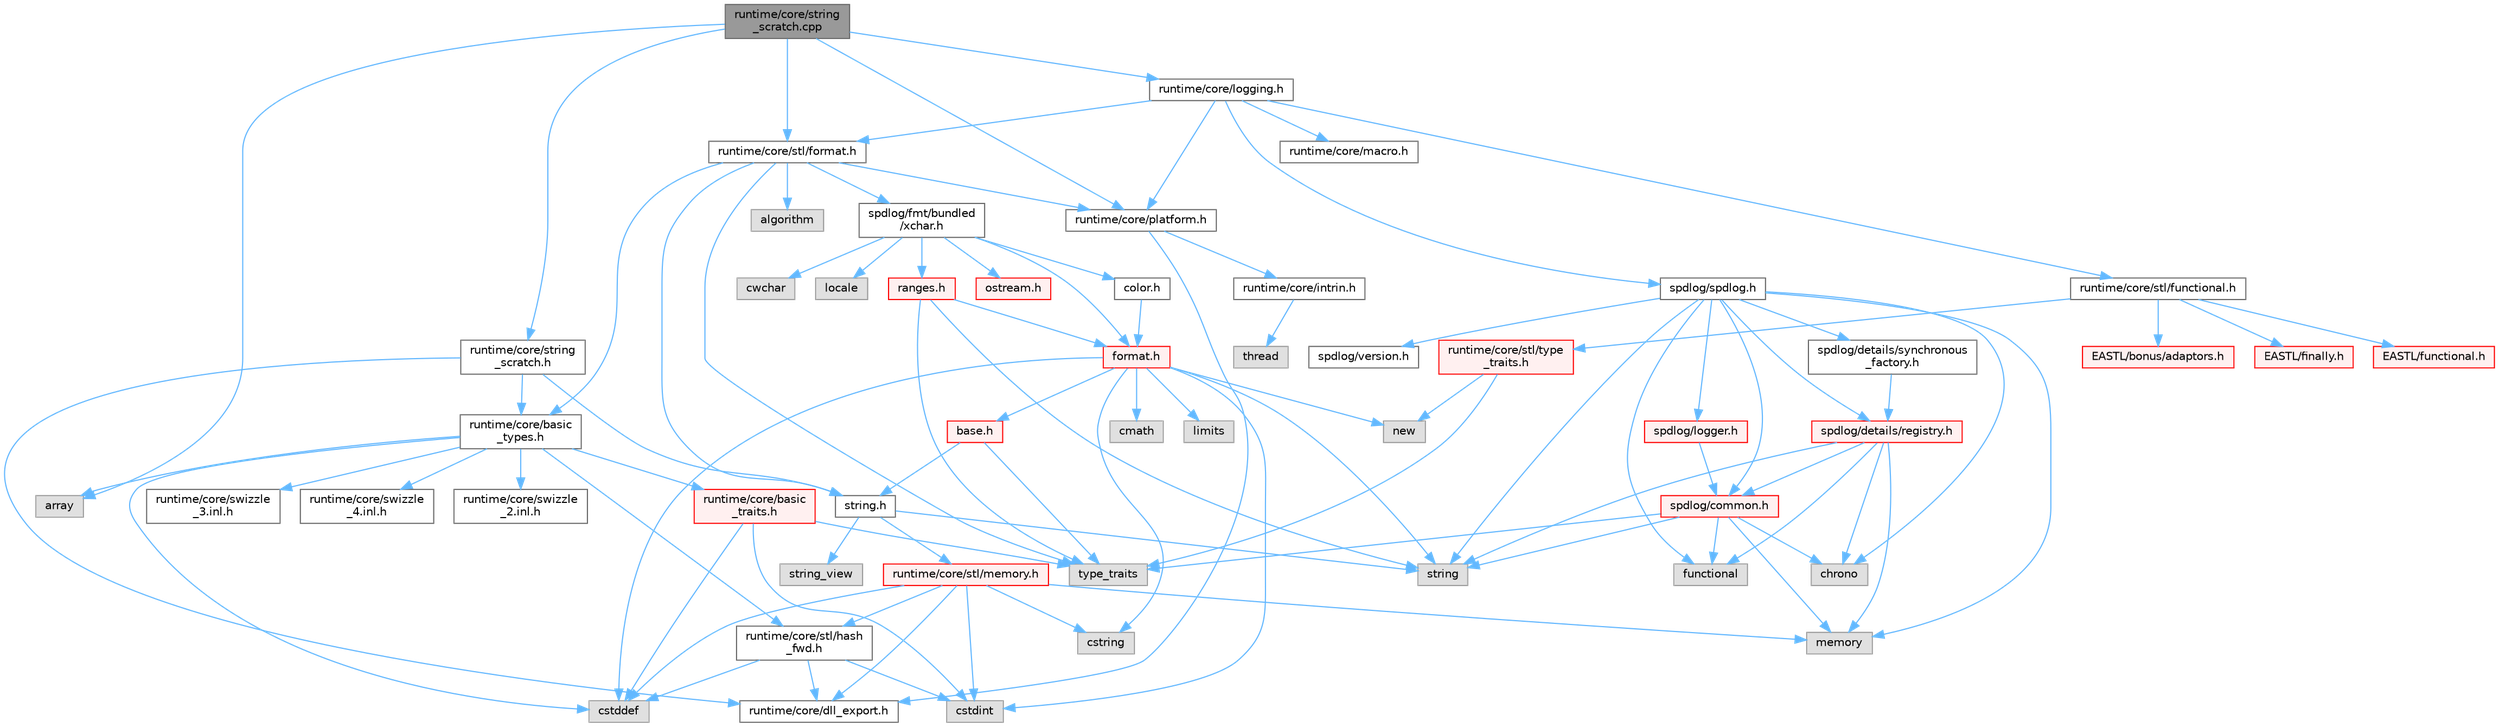 digraph "runtime/core/string_scratch.cpp"
{
 // LATEX_PDF_SIZE
  bgcolor="transparent";
  edge [fontname=Helvetica,fontsize=10,labelfontname=Helvetica,labelfontsize=10];
  node [fontname=Helvetica,fontsize=10,shape=box,height=0.2,width=0.4];
  Node1 [id="Node000001",label="runtime/core/string\l_scratch.cpp",height=0.2,width=0.4,color="gray40", fillcolor="grey60", style="filled", fontcolor="black",tooltip=" "];
  Node1 -> Node2 [id="edge1_Node000001_Node000002",color="steelblue1",style="solid",tooltip=" "];
  Node2 [id="Node000002",label="array",height=0.2,width=0.4,color="grey60", fillcolor="#E0E0E0", style="filled",tooltip=" "];
  Node1 -> Node3 [id="edge2_Node000001_Node000003",color="steelblue1",style="solid",tooltip=" "];
  Node3 [id="Node000003",label="runtime/core/platform.h",height=0.2,width=0.4,color="grey40", fillcolor="white", style="filled",URL="$core_2_platform_8h.html",tooltip=" "];
  Node3 -> Node4 [id="edge3_Node000003_Node000004",color="steelblue1",style="solid",tooltip=" "];
  Node4 [id="Node000004",label="runtime/core/dll_export.h",height=0.2,width=0.4,color="grey40", fillcolor="white", style="filled",URL="$dll__export_8h.html",tooltip=" "];
  Node3 -> Node5 [id="edge4_Node000003_Node000005",color="steelblue1",style="solid",tooltip=" "];
  Node5 [id="Node000005",label="runtime/core/intrin.h",height=0.2,width=0.4,color="grey40", fillcolor="white", style="filled",URL="$intrin_8h.html",tooltip=" "];
  Node5 -> Node6 [id="edge5_Node000005_Node000006",color="steelblue1",style="solid",tooltip=" "];
  Node6 [id="Node000006",label="thread",height=0.2,width=0.4,color="grey60", fillcolor="#E0E0E0", style="filled",tooltip=" "];
  Node1 -> Node7 [id="edge6_Node000001_Node000007",color="steelblue1",style="solid",tooltip=" "];
  Node7 [id="Node000007",label="runtime/core/stl/format.h",height=0.2,width=0.4,color="grey40", fillcolor="white", style="filled",URL="$core_2stl_2format_8h.html",tooltip=" "];
  Node7 -> Node8 [id="edge7_Node000007_Node000008",color="steelblue1",style="solid",tooltip=" "];
  Node8 [id="Node000008",label="type_traits",height=0.2,width=0.4,color="grey60", fillcolor="#E0E0E0", style="filled",tooltip=" "];
  Node7 -> Node9 [id="edge8_Node000007_Node000009",color="steelblue1",style="solid",tooltip=" "];
  Node9 [id="Node000009",label="algorithm",height=0.2,width=0.4,color="grey60", fillcolor="#E0E0E0", style="filled",tooltip=" "];
  Node7 -> Node10 [id="edge9_Node000007_Node000010",color="steelblue1",style="solid",tooltip=" "];
  Node10 [id="Node000010",label="spdlog/fmt/bundled\l/xchar.h",height=0.2,width=0.4,color="grey40", fillcolor="white", style="filled",URL="$bundled_2xchar_8h.html",tooltip=" "];
  Node10 -> Node11 [id="edge10_Node000010_Node000011",color="steelblue1",style="solid",tooltip=" "];
  Node11 [id="Node000011",label="color.h",height=0.2,width=0.4,color="grey40", fillcolor="white", style="filled",URL="$spdlog_2include_2spdlog_2fmt_2bundled_2color_8h.html",tooltip=" "];
  Node11 -> Node12 [id="edge11_Node000011_Node000012",color="steelblue1",style="solid",tooltip=" "];
  Node12 [id="Node000012",label="format.h",height=0.2,width=0.4,color="red", fillcolor="#FFF0F0", style="filled",URL="$spdlog_2include_2spdlog_2fmt_2bundled_2format_8h.html",tooltip=" "];
  Node12 -> Node13 [id="edge12_Node000012_Node000013",color="steelblue1",style="solid",tooltip=" "];
  Node13 [id="Node000013",label="base.h",height=0.2,width=0.4,color="red", fillcolor="#FFF0F0", style="filled",URL="$base_8h.html",tooltip=" "];
  Node13 -> Node16 [id="edge13_Node000013_Node000016",color="steelblue1",style="solid",tooltip=" "];
  Node16 [id="Node000016",label="string.h",height=0.2,width=0.4,color="grey40", fillcolor="white", style="filled",URL="$string_8h.html",tooltip=" "];
  Node16 -> Node17 [id="edge14_Node000016_Node000017",color="steelblue1",style="solid",tooltip=" "];
  Node17 [id="Node000017",label="string",height=0.2,width=0.4,color="grey60", fillcolor="#E0E0E0", style="filled",tooltip=" "];
  Node16 -> Node18 [id="edge15_Node000016_Node000018",color="steelblue1",style="solid",tooltip=" "];
  Node18 [id="Node000018",label="string_view",height=0.2,width=0.4,color="grey60", fillcolor="#E0E0E0", style="filled",tooltip=" "];
  Node16 -> Node19 [id="edge16_Node000016_Node000019",color="steelblue1",style="solid",tooltip=" "];
  Node19 [id="Node000019",label="runtime/core/stl/memory.h",height=0.2,width=0.4,color="red", fillcolor="#FFF0F0", style="filled",URL="$core_2stl_2memory_8h.html",tooltip=" "];
  Node19 -> Node20 [id="edge17_Node000019_Node000020",color="steelblue1",style="solid",tooltip=" "];
  Node20 [id="Node000020",label="cstddef",height=0.2,width=0.4,color="grey60", fillcolor="#E0E0E0", style="filled",tooltip=" "];
  Node19 -> Node21 [id="edge18_Node000019_Node000021",color="steelblue1",style="solid",tooltip=" "];
  Node21 [id="Node000021",label="cstdint",height=0.2,width=0.4,color="grey60", fillcolor="#E0E0E0", style="filled",tooltip=" "];
  Node19 -> Node23 [id="edge19_Node000019_Node000023",color="steelblue1",style="solid",tooltip=" "];
  Node23 [id="Node000023",label="memory",height=0.2,width=0.4,color="grey60", fillcolor="#E0E0E0", style="filled",tooltip=" "];
  Node19 -> Node24 [id="edge20_Node000019_Node000024",color="steelblue1",style="solid",tooltip=" "];
  Node24 [id="Node000024",label="cstring",height=0.2,width=0.4,color="grey60", fillcolor="#E0E0E0", style="filled",tooltip=" "];
  Node19 -> Node4 [id="edge21_Node000019_Node000004",color="steelblue1",style="solid",tooltip=" "];
  Node19 -> Node160 [id="edge22_Node000019_Node000160",color="steelblue1",style="solid",tooltip=" "];
  Node160 [id="Node000160",label="runtime/core/stl/hash\l_fwd.h",height=0.2,width=0.4,color="grey40", fillcolor="white", style="filled",URL="$hash__fwd_8h.html",tooltip=" "];
  Node160 -> Node20 [id="edge23_Node000160_Node000020",color="steelblue1",style="solid",tooltip=" "];
  Node160 -> Node21 [id="edge24_Node000160_Node000021",color="steelblue1",style="solid",tooltip=" "];
  Node160 -> Node4 [id="edge25_Node000160_Node000004",color="steelblue1",style="solid",tooltip=" "];
  Node13 -> Node8 [id="edge26_Node000013_Node000008",color="steelblue1",style="solid",tooltip=" "];
  Node12 -> Node161 [id="edge27_Node000012_Node000161",color="steelblue1",style="solid",tooltip=" "];
  Node161 [id="Node000161",label="cmath",height=0.2,width=0.4,color="grey60", fillcolor="#E0E0E0", style="filled",tooltip=" "];
  Node12 -> Node20 [id="edge28_Node000012_Node000020",color="steelblue1",style="solid",tooltip=" "];
  Node12 -> Node21 [id="edge29_Node000012_Node000021",color="steelblue1",style="solid",tooltip=" "];
  Node12 -> Node24 [id="edge30_Node000012_Node000024",color="steelblue1",style="solid",tooltip=" "];
  Node12 -> Node162 [id="edge31_Node000012_Node000162",color="steelblue1",style="solid",tooltip=" "];
  Node162 [id="Node000162",label="limits",height=0.2,width=0.4,color="grey60", fillcolor="#E0E0E0", style="filled",tooltip=" "];
  Node12 -> Node60 [id="edge32_Node000012_Node000060",color="steelblue1",style="solid",tooltip=" "];
  Node60 [id="Node000060",label="new",height=0.2,width=0.4,color="grey60", fillcolor="#E0E0E0", style="filled",tooltip=" "];
  Node12 -> Node17 [id="edge33_Node000012_Node000017",color="steelblue1",style="solid",tooltip=" "];
  Node10 -> Node12 [id="edge34_Node000010_Node000012",color="steelblue1",style="solid",tooltip=" "];
  Node10 -> Node170 [id="edge35_Node000010_Node000170",color="steelblue1",style="solid",tooltip=" "];
  Node170 [id="Node000170",label="ostream.h",height=0.2,width=0.4,color="red", fillcolor="#FFF0F0", style="filled",URL="$ostream_8h.html",tooltip=" "];
  Node10 -> Node177 [id="edge36_Node000010_Node000177",color="steelblue1",style="solid",tooltip=" "];
  Node177 [id="Node000177",label="ranges.h",height=0.2,width=0.4,color="red", fillcolor="#FFF0F0", style="filled",URL="$bundled_2ranges_8h.html",tooltip=" "];
  Node177 -> Node17 [id="edge37_Node000177_Node000017",color="steelblue1",style="solid",tooltip=" "];
  Node177 -> Node8 [id="edge38_Node000177_Node000008",color="steelblue1",style="solid",tooltip=" "];
  Node177 -> Node12 [id="edge39_Node000177_Node000012",color="steelblue1",style="solid",tooltip=" "];
  Node10 -> Node180 [id="edge40_Node000010_Node000180",color="steelblue1",style="solid",tooltip=" "];
  Node180 [id="Node000180",label="cwchar",height=0.2,width=0.4,color="grey60", fillcolor="#E0E0E0", style="filled",tooltip=" "];
  Node10 -> Node169 [id="edge41_Node000010_Node000169",color="steelblue1",style="solid",tooltip=" "];
  Node169 [id="Node000169",label="locale",height=0.2,width=0.4,color="grey60", fillcolor="#E0E0E0", style="filled",tooltip=" "];
  Node7 -> Node181 [id="edge42_Node000007_Node000181",color="steelblue1",style="solid",tooltip=" "];
  Node181 [id="Node000181",label="runtime/core/basic\l_types.h",height=0.2,width=0.4,color="grey40", fillcolor="white", style="filled",URL="$basic__types_8h.html",tooltip=" "];
  Node181 -> Node20 [id="edge43_Node000181_Node000020",color="steelblue1",style="solid",tooltip=" "];
  Node181 -> Node2 [id="edge44_Node000181_Node000002",color="steelblue1",style="solid",tooltip=" "];
  Node181 -> Node160 [id="edge45_Node000181_Node000160",color="steelblue1",style="solid",tooltip=" "];
  Node181 -> Node182 [id="edge46_Node000181_Node000182",color="steelblue1",style="solid",tooltip=" "];
  Node182 [id="Node000182",label="runtime/core/basic\l_traits.h",height=0.2,width=0.4,color="red", fillcolor="#FFF0F0", style="filled",URL="$basic__traits_8h.html",tooltip=" "];
  Node182 -> Node21 [id="edge47_Node000182_Node000021",color="steelblue1",style="solid",tooltip=" "];
  Node182 -> Node20 [id="edge48_Node000182_Node000020",color="steelblue1",style="solid",tooltip=" "];
  Node182 -> Node8 [id="edge49_Node000182_Node000008",color="steelblue1",style="solid",tooltip=" "];
  Node181 -> Node186 [id="edge50_Node000181_Node000186",color="steelblue1",style="solid",tooltip=" "];
  Node186 [id="Node000186",label="runtime/core/swizzle\l_2.inl.h",height=0.2,width=0.4,color="grey40", fillcolor="white", style="filled",URL="$core_2swizzle__2_8inl_8h.html",tooltip=" "];
  Node181 -> Node187 [id="edge51_Node000181_Node000187",color="steelblue1",style="solid",tooltip=" "];
  Node187 [id="Node000187",label="runtime/core/swizzle\l_3.inl.h",height=0.2,width=0.4,color="grey40", fillcolor="white", style="filled",URL="$core_2swizzle__3_8inl_8h.html",tooltip=" "];
  Node181 -> Node188 [id="edge52_Node000181_Node000188",color="steelblue1",style="solid",tooltip=" "];
  Node188 [id="Node000188",label="runtime/core/swizzle\l_4.inl.h",height=0.2,width=0.4,color="grey40", fillcolor="white", style="filled",URL="$core_2swizzle__4_8inl_8h.html",tooltip=" "];
  Node7 -> Node16 [id="edge53_Node000007_Node000016",color="steelblue1",style="solid",tooltip=" "];
  Node7 -> Node3 [id="edge54_Node000007_Node000003",color="steelblue1",style="solid",tooltip=" "];
  Node1 -> Node189 [id="edge55_Node000001_Node000189",color="steelblue1",style="solid",tooltip=" "];
  Node189 [id="Node000189",label="runtime/core/logging.h",height=0.2,width=0.4,color="grey40", fillcolor="white", style="filled",URL="$logging_8h.html",tooltip=" "];
  Node189 -> Node190 [id="edge56_Node000189_Node000190",color="steelblue1",style="solid",tooltip=" "];
  Node190 [id="Node000190",label="spdlog/spdlog.h",height=0.2,width=0.4,color="grey40", fillcolor="white", style="filled",URL="$spdlog_8h.html",tooltip=" "];
  Node190 -> Node191 [id="edge57_Node000190_Node000191",color="steelblue1",style="solid",tooltip=" "];
  Node191 [id="Node000191",label="spdlog/common.h",height=0.2,width=0.4,color="red", fillcolor="#FFF0F0", style="filled",URL="$common_8h.html",tooltip=" "];
  Node191 -> Node173 [id="edge58_Node000191_Node000173",color="steelblue1",style="solid",tooltip=" "];
  Node173 [id="Node000173",label="chrono",height=0.2,width=0.4,color="grey60", fillcolor="#E0E0E0", style="filled",tooltip=" "];
  Node191 -> Node196 [id="edge59_Node000191_Node000196",color="steelblue1",style="solid",tooltip=" "];
  Node196 [id="Node000196",label="functional",height=0.2,width=0.4,color="grey60", fillcolor="#E0E0E0", style="filled",tooltip=" "];
  Node191 -> Node23 [id="edge60_Node000191_Node000023",color="steelblue1",style="solid",tooltip=" "];
  Node191 -> Node17 [id="edge61_Node000191_Node000017",color="steelblue1",style="solid",tooltip=" "];
  Node191 -> Node8 [id="edge62_Node000191_Node000008",color="steelblue1",style="solid",tooltip=" "];
  Node190 -> Node200 [id="edge63_Node000190_Node000200",color="steelblue1",style="solid",tooltip=" "];
  Node200 [id="Node000200",label="spdlog/details/registry.h",height=0.2,width=0.4,color="red", fillcolor="#FFF0F0", style="filled",URL="$registry_8h.html",tooltip=" "];
  Node200 -> Node191 [id="edge64_Node000200_Node000191",color="steelblue1",style="solid",tooltip=" "];
  Node200 -> Node173 [id="edge65_Node000200_Node000173",color="steelblue1",style="solid",tooltip=" "];
  Node200 -> Node196 [id="edge66_Node000200_Node000196",color="steelblue1",style="solid",tooltip=" "];
  Node200 -> Node23 [id="edge67_Node000200_Node000023",color="steelblue1",style="solid",tooltip=" "];
  Node200 -> Node17 [id="edge68_Node000200_Node000017",color="steelblue1",style="solid",tooltip=" "];
  Node190 -> Node205 [id="edge69_Node000190_Node000205",color="steelblue1",style="solid",tooltip=" "];
  Node205 [id="Node000205",label="spdlog/details/synchronous\l_factory.h",height=0.2,width=0.4,color="grey40", fillcolor="white", style="filled",URL="$synchronous__factory_8h.html",tooltip=" "];
  Node205 -> Node200 [id="edge70_Node000205_Node000200",color="steelblue1",style="solid",tooltip=" "];
  Node190 -> Node206 [id="edge71_Node000190_Node000206",color="steelblue1",style="solid",tooltip=" "];
  Node206 [id="Node000206",label="spdlog/logger.h",height=0.2,width=0.4,color="red", fillcolor="#FFF0F0", style="filled",URL="$logger_8h.html",tooltip=" "];
  Node206 -> Node191 [id="edge72_Node000206_Node000191",color="steelblue1",style="solid",tooltip=" "];
  Node190 -> Node212 [id="edge73_Node000190_Node000212",color="steelblue1",style="solid",tooltip=" "];
  Node212 [id="Node000212",label="spdlog/version.h",height=0.2,width=0.4,color="grey40", fillcolor="white", style="filled",URL="$spdlog_2include_2spdlog_2version_8h.html",tooltip=" "];
  Node190 -> Node173 [id="edge74_Node000190_Node000173",color="steelblue1",style="solid",tooltip=" "];
  Node190 -> Node196 [id="edge75_Node000190_Node000196",color="steelblue1",style="solid",tooltip=" "];
  Node190 -> Node23 [id="edge76_Node000190_Node000023",color="steelblue1",style="solid",tooltip=" "];
  Node190 -> Node17 [id="edge77_Node000190_Node000017",color="steelblue1",style="solid",tooltip=" "];
  Node189 -> Node213 [id="edge78_Node000189_Node000213",color="steelblue1",style="solid",tooltip=" "];
  Node213 [id="Node000213",label="runtime/core/stl/functional.h",height=0.2,width=0.4,color="grey40", fillcolor="white", style="filled",URL="$core_2stl_2functional_8h.html",tooltip=" "];
  Node213 -> Node214 [id="edge79_Node000213_Node000214",color="steelblue1",style="solid",tooltip=" "];
  Node214 [id="Node000214",label="runtime/core/stl/type\l_traits.h",height=0.2,width=0.4,color="red", fillcolor="#FFF0F0", style="filled",URL="$core_2stl_2type__traits_8h.html",tooltip=" "];
  Node214 -> Node60 [id="edge80_Node000214_Node000060",color="steelblue1",style="solid",tooltip=" "];
  Node214 -> Node8 [id="edge81_Node000214_Node000008",color="steelblue1",style="solid",tooltip=" "];
  Node213 -> Node215 [id="edge82_Node000213_Node000215",color="steelblue1",style="solid",tooltip=" "];
  Node215 [id="Node000215",label="EASTL/finally.h",height=0.2,width=0.4,color="red", fillcolor="#FFF0F0", style="filled",URL="$finally_8h.html",tooltip=" "];
  Node213 -> Node55 [id="edge83_Node000213_Node000055",color="steelblue1",style="solid",tooltip=" "];
  Node55 [id="Node000055",label="EASTL/functional.h",height=0.2,width=0.4,color="red", fillcolor="#FFF0F0", style="filled",URL="$_e_a_s_t_l_2include_2_e_a_s_t_l_2functional_8h.html",tooltip=" "];
  Node213 -> Node216 [id="edge84_Node000213_Node000216",color="steelblue1",style="solid",tooltip=" "];
  Node216 [id="Node000216",label="EASTL/bonus/adaptors.h",height=0.2,width=0.4,color="red", fillcolor="#FFF0F0", style="filled",URL="$adaptors_8h.html",tooltip=" "];
  Node189 -> Node217 [id="edge85_Node000189_Node000217",color="steelblue1",style="solid",tooltip=" "];
  Node217 [id="Node000217",label="runtime/core/macro.h",height=0.2,width=0.4,color="grey40", fillcolor="white", style="filled",URL="$macro_8h.html",tooltip=" "];
  Node189 -> Node7 [id="edge86_Node000189_Node000007",color="steelblue1",style="solid",tooltip=" "];
  Node189 -> Node3 [id="edge87_Node000189_Node000003",color="steelblue1",style="solid",tooltip=" "];
  Node1 -> Node218 [id="edge88_Node000001_Node000218",color="steelblue1",style="solid",tooltip=" "];
  Node218 [id="Node000218",label="runtime/core/string\l_scratch.h",height=0.2,width=0.4,color="grey40", fillcolor="white", style="filled",URL="$string__scratch_8h.html",tooltip=" "];
  Node218 -> Node4 [id="edge89_Node000218_Node000004",color="steelblue1",style="solid",tooltip=" "];
  Node218 -> Node181 [id="edge90_Node000218_Node000181",color="steelblue1",style="solid",tooltip=" "];
  Node218 -> Node16 [id="edge91_Node000218_Node000016",color="steelblue1",style="solid",tooltip=" "];
}
